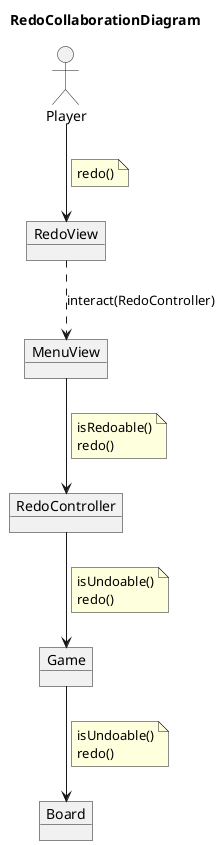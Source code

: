 @startuml RedoCollaborationDiagram
title RedoCollaborationDiagram

allow_mixing
' left to right direction

actor Player
object MenuView
object RedoView
object RedoController
object Game
object Board

Player --> RedoView
note on link
    redo()
end note
RedoView ..> MenuView : interact(RedoController)

MenuView --> RedoController
note on link
    isRedoable()
    redo()
end note

RedoController --> Game
note on link
    isUndoable()
    redo()
end note

Game --> Board
note on link
    isUndoable()
    redo()
end note

@enduml
